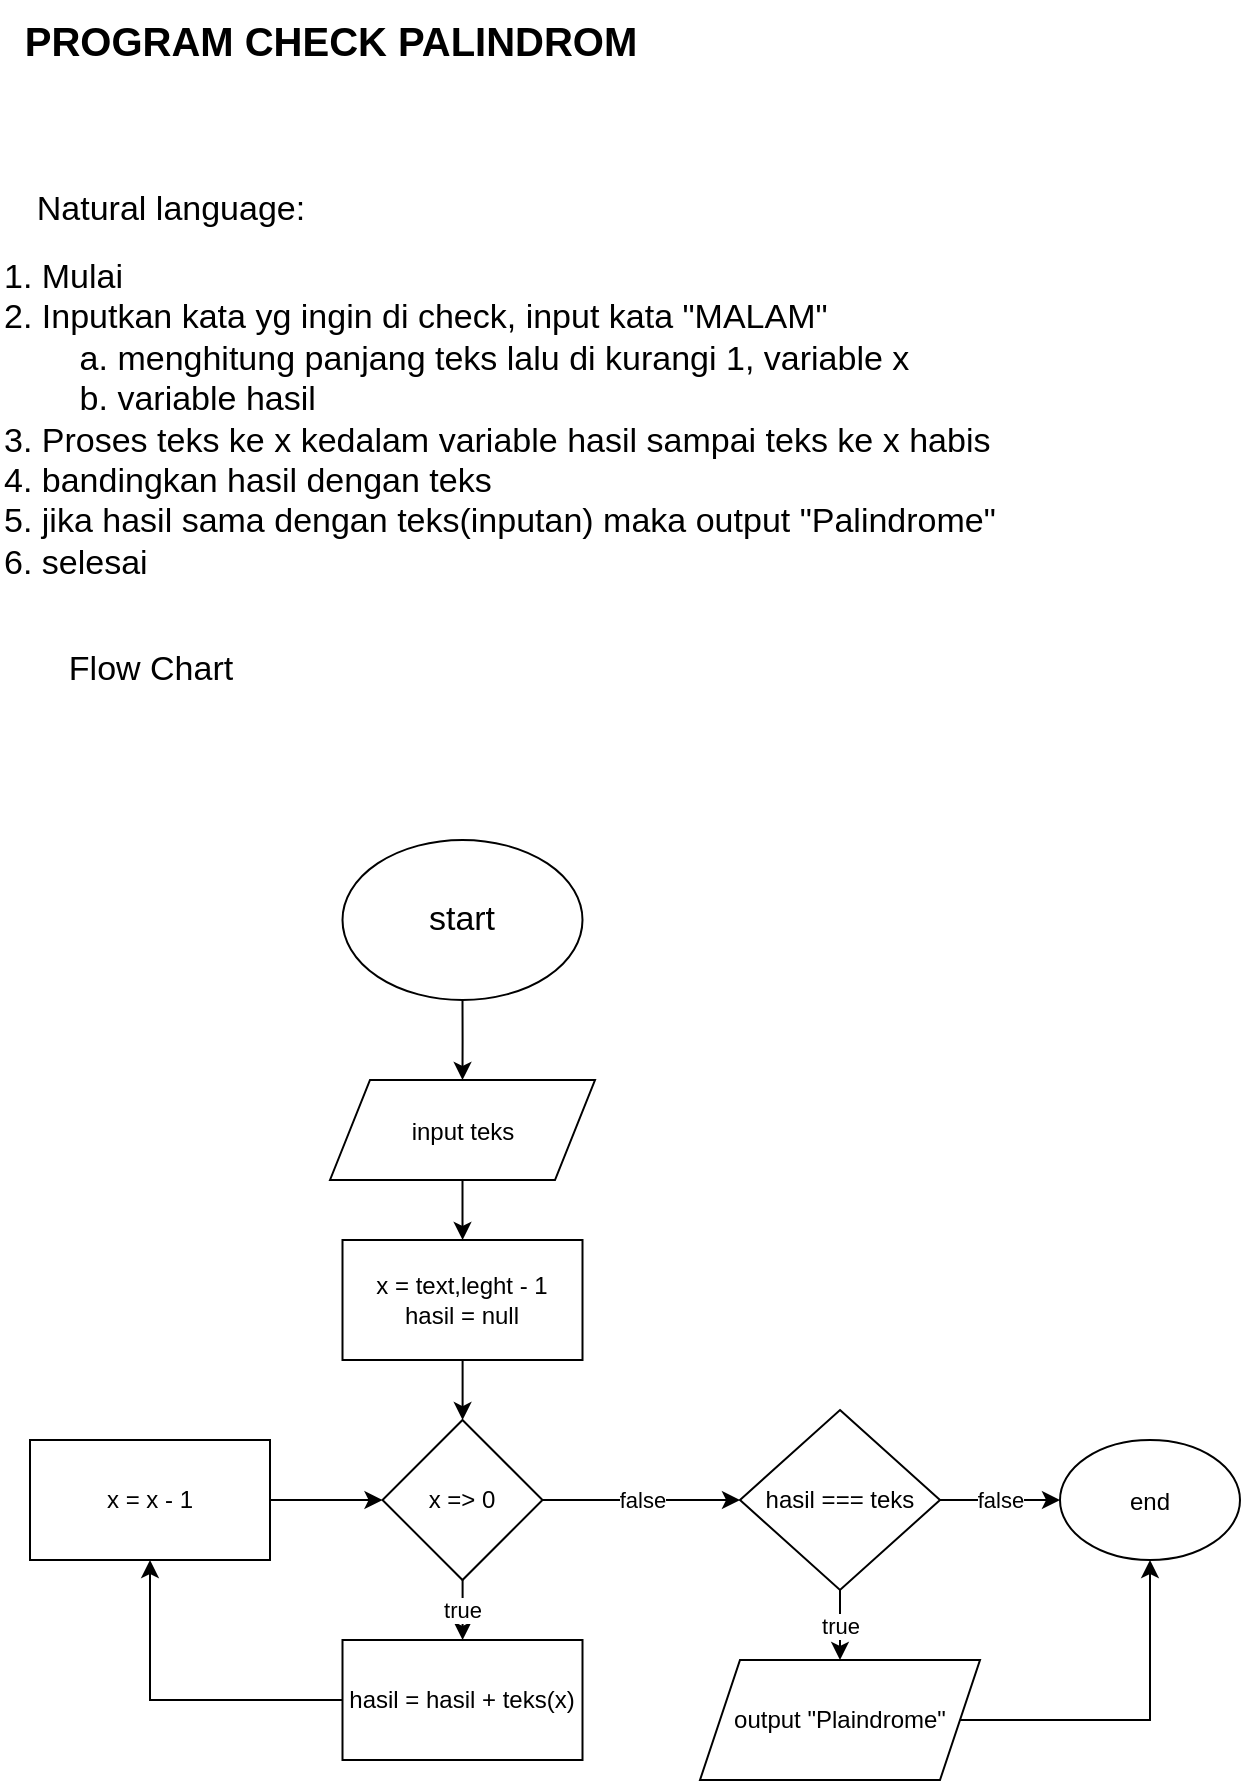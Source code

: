 <mxfile version="21.0.8" type="device" pages="2"><diagram name="Palidrome" id="2SX-YfYREHLjzbfhs8k4"><mxGraphModel dx="30" dy="462" grid="1" gridSize="10" guides="1" tooltips="1" connect="1" arrows="1" fold="1" page="1" pageScale="1" pageWidth="850" pageHeight="1100" math="0" shadow="0"><root><mxCell id="0"/><mxCell id="1" parent="0"/><mxCell id="jY681BaCWC3RSToBwHms-1" value="&lt;b&gt;&lt;font style=&quot;font-size: 20px;&quot;&gt;PROGRAM CHECK PALINDROM&lt;/font&gt;&lt;/b&gt;" style="text;html=1;align=center;verticalAlign=middle;resizable=0;points=[];autosize=1;strokeColor=none;fillColor=none;" parent="1" vertex="1"><mxGeometry x="870" width="330" height="40" as="geometry"/></mxCell><mxCell id="jY681BaCWC3RSToBwHms-2" value="Natural language:" style="text;html=1;align=center;verticalAlign=middle;resizable=0;points=[];autosize=1;strokeColor=none;fillColor=none;fontSize=17;" parent="1" vertex="1"><mxGeometry x="875" y="90" width="160" height="30" as="geometry"/></mxCell><mxCell id="jY681BaCWC3RSToBwHms-3" value="1. Mulai&lt;br&gt;&lt;div style=&quot;&quot;&gt;&lt;span style=&quot;background-color: initial;&quot;&gt;2. Inputkan kata yg ingin di check, input kata &quot;MALAM&quot;&lt;/span&gt;&lt;/div&gt;&lt;div style=&quot;&quot;&gt;&lt;span style=&quot;background-color: initial;&quot;&gt;&lt;span style=&quot;white-space: pre;&quot;&gt;&#9;&lt;/span&gt;a. menghitung panjang teks lalu di kurangi 1, variable x&lt;br&gt;&lt;/span&gt;&lt;/div&gt;&lt;div style=&quot;&quot;&gt;&lt;span style=&quot;background-color: initial;&quot;&gt;&lt;span style=&quot;white-space: pre;&quot;&gt;&#9;&lt;/span&gt;b. variable hasil&lt;br&gt;&lt;/span&gt;&lt;/div&gt;&lt;div style=&quot;&quot;&gt;3. Proses teks ke x kedalam variable hasil sampai teks ke x habis&lt;/div&gt;&lt;div style=&quot;&quot;&gt;4. bandingkan hasil dengan teks&lt;/div&gt;&lt;div style=&quot;&quot;&gt;5. jika hasil sama dengan teks(inputan) maka output &quot;Palindrome&quot;&lt;/div&gt;&lt;div style=&quot;&quot;&gt;6. selesai&lt;/div&gt;" style="text;html=1;align=left;verticalAlign=middle;resizable=0;points=[];autosize=1;strokeColor=none;fillColor=none;fontSize=17;" parent="1" vertex="1"><mxGeometry x="870" y="120" width="520" height="180" as="geometry"/></mxCell><mxCell id="jY681BaCWC3RSToBwHms-4" value="Flow Chart" style="text;html=1;align=center;verticalAlign=middle;resizable=0;points=[];autosize=1;strokeColor=none;fillColor=none;fontSize=17;" parent="1" vertex="1"><mxGeometry x="890" y="320" width="110" height="30" as="geometry"/></mxCell><mxCell id="jY681BaCWC3RSToBwHms-7" value="" style="edgeStyle=orthogonalEdgeStyle;rounded=0;orthogonalLoop=1;jettySize=auto;html=1;fontSize=17;" parent="1" source="jY681BaCWC3RSToBwHms-5" target="jY681BaCWC3RSToBwHms-6" edge="1"><mxGeometry relative="1" as="geometry"/></mxCell><mxCell id="jY681BaCWC3RSToBwHms-5" value="start" style="ellipse;whiteSpace=wrap;html=1;fontSize=17;" parent="1" vertex="1"><mxGeometry x="1041.25" y="420" width="120" height="80" as="geometry"/></mxCell><mxCell id="4SYL1QUd6ak8nMA6Q3Is-3" value="" style="edgeStyle=orthogonalEdgeStyle;rounded=0;orthogonalLoop=1;jettySize=auto;html=1;" edge="1" parent="1" source="jY681BaCWC3RSToBwHms-6" target="4SYL1QUd6ak8nMA6Q3Is-1"><mxGeometry relative="1" as="geometry"/></mxCell><mxCell id="jY681BaCWC3RSToBwHms-6" value="&lt;font style=&quot;font-size: 12px;&quot;&gt;input teks&lt;/font&gt;" style="shape=parallelogram;perimeter=parallelogramPerimeter;whiteSpace=wrap;html=1;fixedSize=1;fontSize=17;" parent="1" vertex="1"><mxGeometry x="1035" y="540" width="132.5" height="50" as="geometry"/></mxCell><mxCell id="jY681BaCWC3RSToBwHms-12" value="&lt;font style=&quot;font-size: 12px;&quot;&gt;end&lt;/font&gt;" style="ellipse;whiteSpace=wrap;html=1;fontSize=17;" parent="1" vertex="1"><mxGeometry x="1400" y="720" width="90" height="60" as="geometry"/></mxCell><mxCell id="4SYL1QUd6ak8nMA6Q3Is-4" value="" style="edgeStyle=orthogonalEdgeStyle;rounded=0;orthogonalLoop=1;jettySize=auto;html=1;" edge="1" parent="1" source="4SYL1QUd6ak8nMA6Q3Is-1" target="4SYL1QUd6ak8nMA6Q3Is-2"><mxGeometry relative="1" as="geometry"/></mxCell><mxCell id="4SYL1QUd6ak8nMA6Q3Is-1" value="x = text,leght - 1&lt;br&gt;hasil = null" style="rounded=0;whiteSpace=wrap;html=1;" vertex="1" parent="1"><mxGeometry x="1041.25" y="620" width="120" height="60" as="geometry"/></mxCell><mxCell id="4SYL1QUd6ak8nMA6Q3Is-6" value="true" style="edgeStyle=orthogonalEdgeStyle;rounded=0;orthogonalLoop=1;jettySize=auto;html=1;" edge="1" parent="1" source="4SYL1QUd6ak8nMA6Q3Is-2" target="4SYL1QUd6ak8nMA6Q3Is-5"><mxGeometry relative="1" as="geometry"/></mxCell><mxCell id="4SYL1QUd6ak8nMA6Q3Is-10" value="false" style="edgeStyle=orthogonalEdgeStyle;rounded=0;orthogonalLoop=1;jettySize=auto;html=1;" edge="1" parent="1" source="4SYL1QUd6ak8nMA6Q3Is-2"><mxGeometry relative="1" as="geometry"><mxPoint x="1240" y="750" as="targetPoint"/></mxGeometry></mxCell><mxCell id="4SYL1QUd6ak8nMA6Q3Is-2" value="x =&amp;gt; 0" style="rhombus;whiteSpace=wrap;html=1;" vertex="1" parent="1"><mxGeometry x="1061.25" y="710" width="80" height="80" as="geometry"/></mxCell><mxCell id="4SYL1QUd6ak8nMA6Q3Is-8" style="edgeStyle=orthogonalEdgeStyle;rounded=0;orthogonalLoop=1;jettySize=auto;html=1;entryX=0.5;entryY=1;entryDx=0;entryDy=0;" edge="1" parent="1" source="4SYL1QUd6ak8nMA6Q3Is-5" target="4SYL1QUd6ak8nMA6Q3Is-7"><mxGeometry relative="1" as="geometry"/></mxCell><mxCell id="4SYL1QUd6ak8nMA6Q3Is-5" value="hasil = hasil + teks(x)" style="rounded=0;whiteSpace=wrap;html=1;" vertex="1" parent="1"><mxGeometry x="1041.25" y="820" width="120" height="60" as="geometry"/></mxCell><mxCell id="4SYL1QUd6ak8nMA6Q3Is-9" value="" style="edgeStyle=orthogonalEdgeStyle;rounded=0;orthogonalLoop=1;jettySize=auto;html=1;" edge="1" parent="1" source="4SYL1QUd6ak8nMA6Q3Is-7" target="4SYL1QUd6ak8nMA6Q3Is-2"><mxGeometry relative="1" as="geometry"/></mxCell><mxCell id="4SYL1QUd6ak8nMA6Q3Is-7" value="x = x - 1" style="rounded=0;whiteSpace=wrap;html=1;" vertex="1" parent="1"><mxGeometry x="885" y="720" width="120" height="60" as="geometry"/></mxCell><mxCell id="4SYL1QUd6ak8nMA6Q3Is-13" value="true" style="edgeStyle=orthogonalEdgeStyle;rounded=0;orthogonalLoop=1;jettySize=auto;html=1;" edge="1" parent="1" source="4SYL1QUd6ak8nMA6Q3Is-11" target="4SYL1QUd6ak8nMA6Q3Is-12"><mxGeometry relative="1" as="geometry"/></mxCell><mxCell id="4SYL1QUd6ak8nMA6Q3Is-16" value="false" style="edgeStyle=orthogonalEdgeStyle;rounded=0;orthogonalLoop=1;jettySize=auto;html=1;" edge="1" parent="1" source="4SYL1QUd6ak8nMA6Q3Is-11" target="jY681BaCWC3RSToBwHms-12"><mxGeometry relative="1" as="geometry"/></mxCell><mxCell id="4SYL1QUd6ak8nMA6Q3Is-11" value="hasil === teks" style="rhombus;whiteSpace=wrap;html=1;" vertex="1" parent="1"><mxGeometry x="1240" y="705" width="100" height="90" as="geometry"/></mxCell><mxCell id="4SYL1QUd6ak8nMA6Q3Is-15" style="edgeStyle=orthogonalEdgeStyle;rounded=0;orthogonalLoop=1;jettySize=auto;html=1;entryX=0.5;entryY=1;entryDx=0;entryDy=0;" edge="1" parent="1" source="4SYL1QUd6ak8nMA6Q3Is-12" target="jY681BaCWC3RSToBwHms-12"><mxGeometry relative="1" as="geometry"/></mxCell><mxCell id="4SYL1QUd6ak8nMA6Q3Is-12" value="output &quot;Plaindrome&quot;" style="shape=parallelogram;perimeter=parallelogramPerimeter;whiteSpace=wrap;html=1;fixedSize=1;" vertex="1" parent="1"><mxGeometry x="1220" y="830" width="140" height="60" as="geometry"/></mxCell></root></mxGraphModel></diagram><diagram id="6hTMinEd96kcIxXhnMbk" name="Change consonants"><mxGraphModel dx="880" dy="462" grid="1" gridSize="10" guides="1" tooltips="1" connect="1" arrows="1" fold="1" page="1" pageScale="1" pageWidth="850" pageHeight="1100" math="0" shadow="0"><root><mxCell id="0"/><mxCell id="1" parent="0"/><mxCell id="_8fL5IGMDJwyxdQDap_9-1" value="PROGRAM CHANGE CONSONANTS" style="text;html=1;align=center;verticalAlign=middle;resizable=0;points=[];autosize=1;strokeColor=none;fillColor=none;fontSize=17;fontStyle=1" parent="1" vertex="1"><mxGeometry x="35" y="15" width="320" height="30" as="geometry"/></mxCell><mxCell id="_8fL5IGMDJwyxdQDap_9-2" value="Natural language" style="text;html=1;align=center;verticalAlign=middle;resizable=0;points=[];autosize=1;strokeColor=none;fillColor=none;fontSize=17;" parent="1" vertex="1"><mxGeometry x="45" y="50" width="150" height="30" as="geometry"/></mxCell><mxCell id="_8fL5IGMDJwyxdQDap_9-3" value="1. Mulai&lt;br&gt;2. input teks&lt;br&gt;&lt;span style=&quot;white-space: pre;&quot;&gt;&#9;&lt;/span&gt;a. variable x sama dengan 0&lt;br&gt;&lt;span style=&quot;white-space: pre;&quot;&gt;&#9;&lt;/span&gt;b. variable hasil&lt;br&gt;3. jika x kurang dari panjang teks, maka&lt;br&gt;4. jika teks dengan index ke x bukan string &quot;a&quot;, maka&lt;br&gt;5. tambahkan string &quot;o&quot; kedalam variable hasil&lt;br&gt;6. jika teks dengan index ke x bukan string &quot;a&quot;, maka&lt;br&gt;7. tambahkan string teks kedalam variable hasil&lt;br&gt;8. lalu tambahkan x dengan 1&lt;br&gt;9. jika x melebihi panjang teks , maka&lt;br&gt;10. output hasil&lt;br&gt;11. selesai" style="text;html=1;align=left;verticalAlign=middle;resizable=0;points=[];autosize=1;strokeColor=none;fillColor=none;fontSize=17;" parent="1" vertex="1"><mxGeometry x="35" y="80" width="420" height="280" as="geometry"/></mxCell><mxCell id="_8fL5IGMDJwyxdQDap_9-4" value="Flow Chart" style="text;html=1;align=center;verticalAlign=middle;resizable=0;points=[];autosize=1;strokeColor=none;fillColor=none;fontSize=17;" parent="1" vertex="1"><mxGeometry x="190" y="380" width="110" height="30" as="geometry"/></mxCell><mxCell id="K40vowP8QskaW8EsFGNX-1" value="" style="edgeStyle=orthogonalEdgeStyle;rounded=0;orthogonalLoop=1;jettySize=auto;html=1;" edge="1" parent="1" source="_8fL5IGMDJwyxdQDap_9-5" target="w1TX6Jkypm4HVZjEHgv5-1"><mxGeometry relative="1" as="geometry"/></mxCell><mxCell id="_8fL5IGMDJwyxdQDap_9-5" value="&lt;font style=&quot;font-size: 12px;&quot;&gt;start&lt;/font&gt;" style="ellipse;whiteSpace=wrap;html=1;fontSize=17;" parent="1" vertex="1"><mxGeometry x="195" y="415" width="105" height="70" as="geometry"/></mxCell><mxCell id="s1msPaQBMTk_0j0wFmX2-1" value="" style="edgeStyle=orthogonalEdgeStyle;rounded=0;orthogonalLoop=1;jettySize=auto;html=1;fontSize=17;" parent="1" source="_8fL5IGMDJwyxdQDap_9-6" edge="1"><mxGeometry relative="1" as="geometry"><mxPoint x="125.1" y="560" as="targetPoint"/></mxGeometry></mxCell><mxCell id="s1msPaQBMTk_0j0wFmX2-3" value="" style="edgeStyle=orthogonalEdgeStyle;rounded=0;orthogonalLoop=1;jettySize=auto;html=1;fontSize=17;" parent="1" source="_8fL5IGMDJwyxdQDap_9-8" edge="1"><mxGeometry relative="1" as="geometry"><mxPoint x="125" y="670" as="targetPoint"/></mxGeometry></mxCell><mxCell id="s1msPaQBMTk_0j0wFmX2-6" value="" style="edgeStyle=orthogonalEdgeStyle;rounded=0;orthogonalLoop=1;jettySize=auto;html=1;fontSize=17;" parent="1" source="s1msPaQBMTk_0j0wFmX2-2" edge="1"><mxGeometry relative="1" as="geometry"><mxPoint x="125" y="830" as="targetPoint"/></mxGeometry></mxCell><mxCell id="s1msPaQBMTk_0j0wFmX2-4" value="&lt;font style=&quot;font-size: 12px;&quot;&gt;end&lt;/font&gt;" style="ellipse;whiteSpace=wrap;html=1;fontSize=17;" parent="1" vertex="1"><mxGeometry x="20" y="890" width="120" height="80" as="geometry"/></mxCell><mxCell id="K40vowP8QskaW8EsFGNX-16" value="" style="edgeStyle=orthogonalEdgeStyle;rounded=0;orthogonalLoop=1;jettySize=auto;html=1;" edge="1" parent="1" source="w1TX6Jkypm4HVZjEHgv5-1" target="K40vowP8QskaW8EsFGNX-2"><mxGeometry relative="1" as="geometry"/></mxCell><mxCell id="w1TX6Jkypm4HVZjEHgv5-1" value="input teks" style="shape=parallelogram;perimeter=parallelogramPerimeter;whiteSpace=wrap;html=1;fixedSize=1;" vertex="1" parent="1"><mxGeometry x="187.5" y="525" width="120" height="60" as="geometry"/></mxCell><mxCell id="K40vowP8QskaW8EsFGNX-17" value="" style="edgeStyle=orthogonalEdgeStyle;rounded=0;orthogonalLoop=1;jettySize=auto;html=1;" edge="1" parent="1" source="K40vowP8QskaW8EsFGNX-2" target="K40vowP8QskaW8EsFGNX-3"><mxGeometry relative="1" as="geometry"/></mxCell><mxCell id="K40vowP8QskaW8EsFGNX-2" value="x = 0&lt;br&gt;hasil = null" style="rounded=0;whiteSpace=wrap;html=1;" vertex="1" parent="1"><mxGeometry x="187" y="635" width="120" height="50" as="geometry"/></mxCell><mxCell id="K40vowP8QskaW8EsFGNX-7" value="true" style="edgeStyle=orthogonalEdgeStyle;rounded=0;orthogonalLoop=1;jettySize=auto;html=1;" edge="1" parent="1" source="K40vowP8QskaW8EsFGNX-3" target="K40vowP8QskaW8EsFGNX-5"><mxGeometry relative="1" as="geometry"/></mxCell><mxCell id="K40vowP8QskaW8EsFGNX-19" value="false" style="edgeStyle=orthogonalEdgeStyle;rounded=0;orthogonalLoop=1;jettySize=auto;html=1;" edge="1" parent="1" source="K40vowP8QskaW8EsFGNX-3" target="K40vowP8QskaW8EsFGNX-18"><mxGeometry relative="1" as="geometry"/></mxCell><mxCell id="K40vowP8QskaW8EsFGNX-3" value="x &amp;lt; teks length" style="rhombus;whiteSpace=wrap;html=1;" vertex="1" parent="1"><mxGeometry x="189.5" y="723" width="115" height="110" as="geometry"/></mxCell><mxCell id="K40vowP8QskaW8EsFGNX-8" value="true" style="edgeStyle=orthogonalEdgeStyle;rounded=0;orthogonalLoop=1;jettySize=auto;html=1;" edge="1" parent="1" source="K40vowP8QskaW8EsFGNX-5" target="K40vowP8QskaW8EsFGNX-6"><mxGeometry relative="1" as="geometry"/></mxCell><mxCell id="K40vowP8QskaW8EsFGNX-11" value="false" style="edgeStyle=orthogonalEdgeStyle;rounded=0;orthogonalLoop=1;jettySize=auto;html=1;" edge="1" parent="1" source="K40vowP8QskaW8EsFGNX-5" target="K40vowP8QskaW8EsFGNX-10"><mxGeometry relative="1" as="geometry"/></mxCell><mxCell id="K40vowP8QskaW8EsFGNX-5" value="teks(x) === &quot;a&quot;" style="rhombus;whiteSpace=wrap;html=1;" vertex="1" parent="1"><mxGeometry x="192.5" y="875" width="115" height="110" as="geometry"/></mxCell><mxCell id="K40vowP8QskaW8EsFGNX-13" style="edgeStyle=orthogonalEdgeStyle;rounded=0;orthogonalLoop=1;jettySize=auto;html=1;entryX=0.5;entryY=1;entryDx=0;entryDy=0;" edge="1" parent="1" source="K40vowP8QskaW8EsFGNX-6" target="K40vowP8QskaW8EsFGNX-12"><mxGeometry relative="1" as="geometry"/></mxCell><mxCell id="K40vowP8QskaW8EsFGNX-6" value="hasil = hasil + &quot;o&quot;" style="rounded=0;whiteSpace=wrap;html=1;" vertex="1" parent="1"><mxGeometry x="190" y="1025" width="120" height="60" as="geometry"/></mxCell><mxCell id="K40vowP8QskaW8EsFGNX-14" style="edgeStyle=orthogonalEdgeStyle;rounded=0;orthogonalLoop=1;jettySize=auto;html=1;" edge="1" parent="1" source="K40vowP8QskaW8EsFGNX-10"><mxGeometry relative="1" as="geometry"><mxPoint x="570" y="930" as="targetPoint"/></mxGeometry></mxCell><mxCell id="K40vowP8QskaW8EsFGNX-10" value="hasi = hasil + teks(x)" style="rounded=0;whiteSpace=wrap;html=1;" vertex="1" parent="1"><mxGeometry x="365" y="900" width="120" height="60" as="geometry"/></mxCell><mxCell id="K40vowP8QskaW8EsFGNX-15" style="edgeStyle=orthogonalEdgeStyle;rounded=0;orthogonalLoop=1;jettySize=auto;html=1;entryX=0.952;entryY=0.473;entryDx=0;entryDy=0;entryPerimeter=0;" edge="1" parent="1" source="K40vowP8QskaW8EsFGNX-12" target="K40vowP8QskaW8EsFGNX-3"><mxGeometry relative="1" as="geometry"/></mxCell><mxCell id="K40vowP8QskaW8EsFGNX-12" value="x = x + 1" style="rounded=0;whiteSpace=wrap;html=1;" vertex="1" parent="1"><mxGeometry x="510" y="745" width="120" height="60" as="geometry"/></mxCell><mxCell id="K40vowP8QskaW8EsFGNX-21" value="" style="edgeStyle=orthogonalEdgeStyle;rounded=0;orthogonalLoop=1;jettySize=auto;html=1;" edge="1" parent="1" source="K40vowP8QskaW8EsFGNX-18" target="s1msPaQBMTk_0j0wFmX2-4"><mxGeometry relative="1" as="geometry"/></mxCell><mxCell id="K40vowP8QskaW8EsFGNX-18" value="outout hasil" style="shape=parallelogram;perimeter=parallelogramPerimeter;whiteSpace=wrap;html=1;fixedSize=1;" vertex="1" parent="1"><mxGeometry x="20" y="748" width="120" height="60" as="geometry"/></mxCell></root></mxGraphModel></diagram></mxfile>